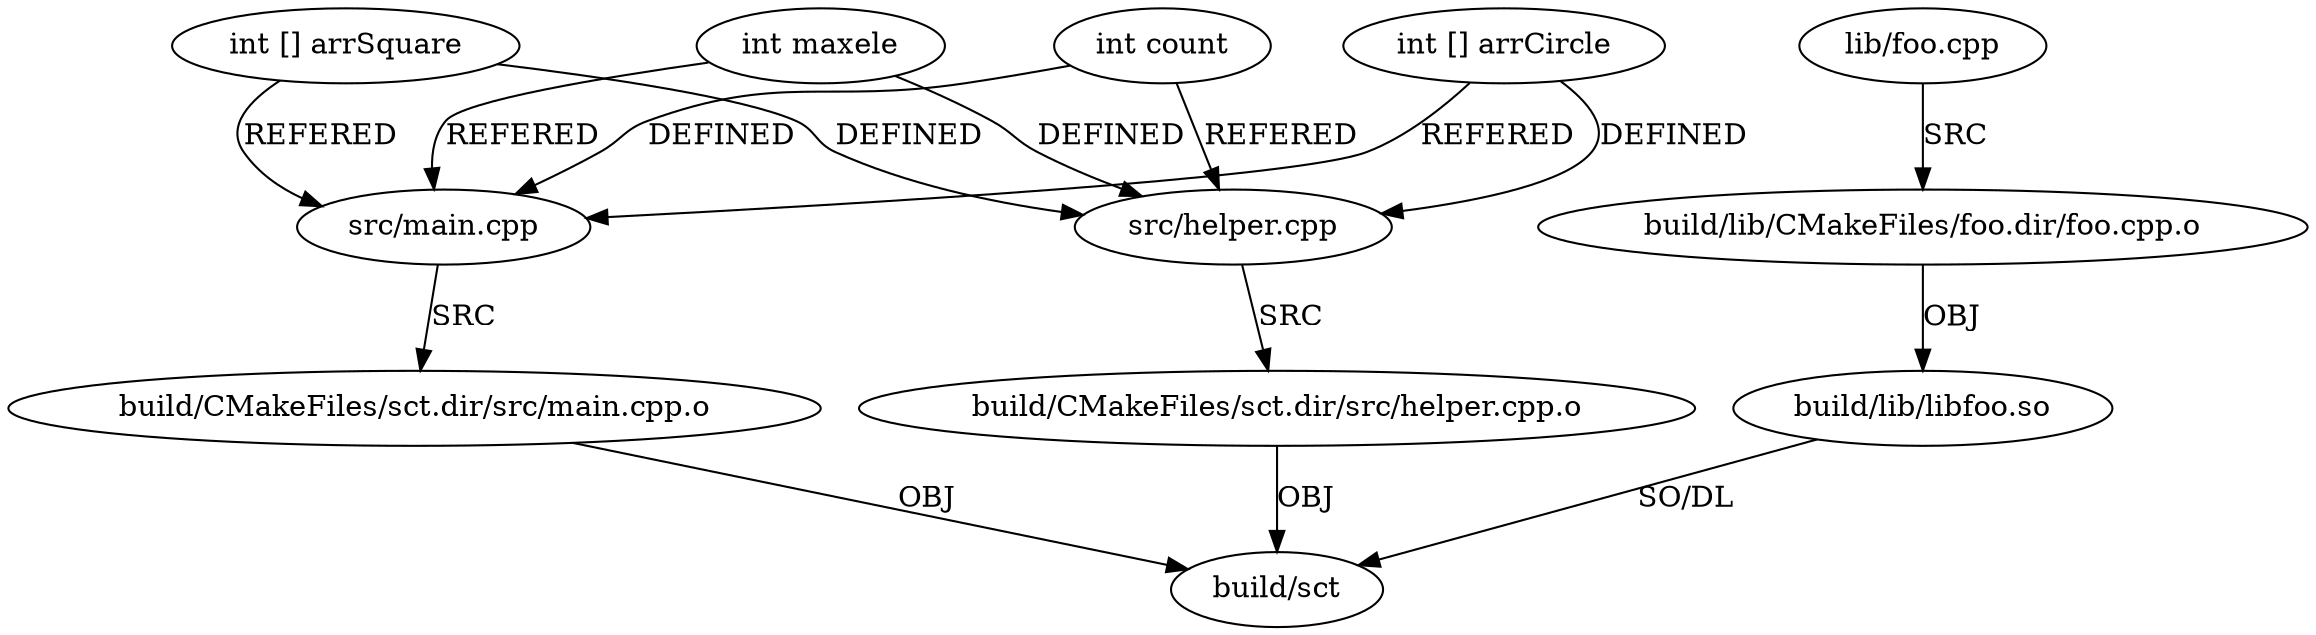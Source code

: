 digraph G{
"int [] arrSquare"->"src/main.cpp"[label="REFERED"]
"int maxele"->"src/main.cpp"[label="REFERED"]
"src/helper.cpp"->"build/CMakeFiles/sct.dir/src/helper.cpp.o"[label="SRC"]
"int maxele"->"src/helper.cpp"[label="DEFINED"]
"int count"->"src/helper.cpp"[label="REFERED"]
"src/main.cpp"->"build/CMakeFiles/sct.dir/src/main.cpp.o"[label="SRC"]
"build/CMakeFiles/sct.dir/src/main.cpp.o"->"build/sct"[label="OBJ"]
"build/lib/libfoo.so"->"build/sct"[label="SO/DL"]
"int [] arrCircle"->"src/main.cpp"[label="REFERED"]
"int count"->"src/main.cpp"[label="DEFINED"]
"lib/foo.cpp"->"build/lib/CMakeFiles/foo.dir/foo.cpp.o"[label="SRC"]
"int [] arrCircle"->"src/helper.cpp"[label="DEFINED"]
"build/lib/CMakeFiles/foo.dir/foo.cpp.o"->"build/lib/libfoo.so"[label="OBJ"]
"build/CMakeFiles/sct.dir/src/helper.cpp.o"->"build/sct"[label="OBJ"]
"int [] arrSquare"->"src/helper.cpp"[label="DEFINED"]
}
